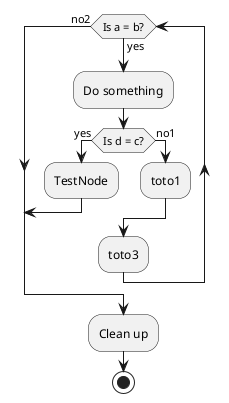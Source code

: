 {
  "sha1": "vnv9ybbzc9bfk0d84fi8vnhv87m6i0",
  "insertion": {
    "when": "2024-06-04T17:28:46.894Z",
    "url": "http://forum.plantuml.net/7306/break-in-while-loop-renders-incorrectly",
    "user": "plantuml@gmail.com"
  }
}
@startuml
while(Is a = b?) is (yes)
  :Do something;
  if(Is d = c?) then (yes)
  :TestNode;
  break
  else (no1)
  :toto1;
  endif
  :toto3;
endwhile (no2)
:Clean up;
stop
@enduml
